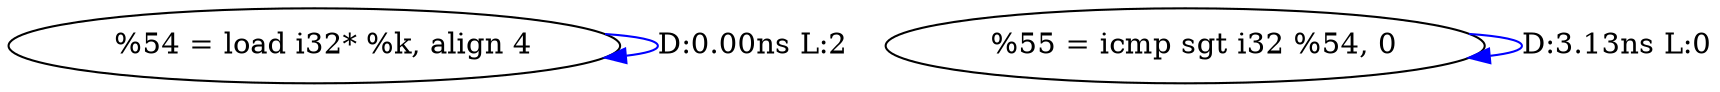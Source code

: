 digraph {
Node0x2cda100[label="  %54 = load i32* %k, align 4"];
Node0x2cda100 -> Node0x2cda100[label="D:0.00ns L:2",color=blue];
Node0x2cda1e0[label="  %55 = icmp sgt i32 %54, 0"];
Node0x2cda1e0 -> Node0x2cda1e0[label="D:3.13ns L:0",color=blue];
}
